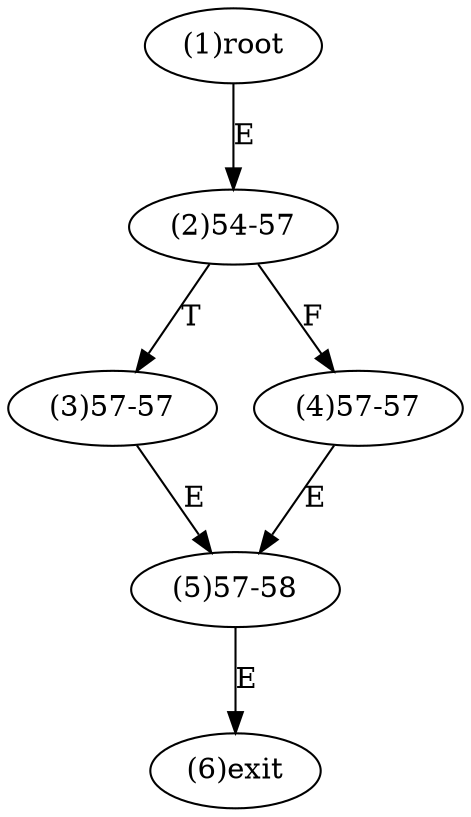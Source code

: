 digraph "" { 
1[ label="(1)root"];
2[ label="(2)54-57"];
3[ label="(3)57-57"];
4[ label="(4)57-57"];
5[ label="(5)57-58"];
6[ label="(6)exit"];
1->2[ label="E"];
2->4[ label="F"];
2->3[ label="T"];
3->5[ label="E"];
4->5[ label="E"];
5->6[ label="E"];
}